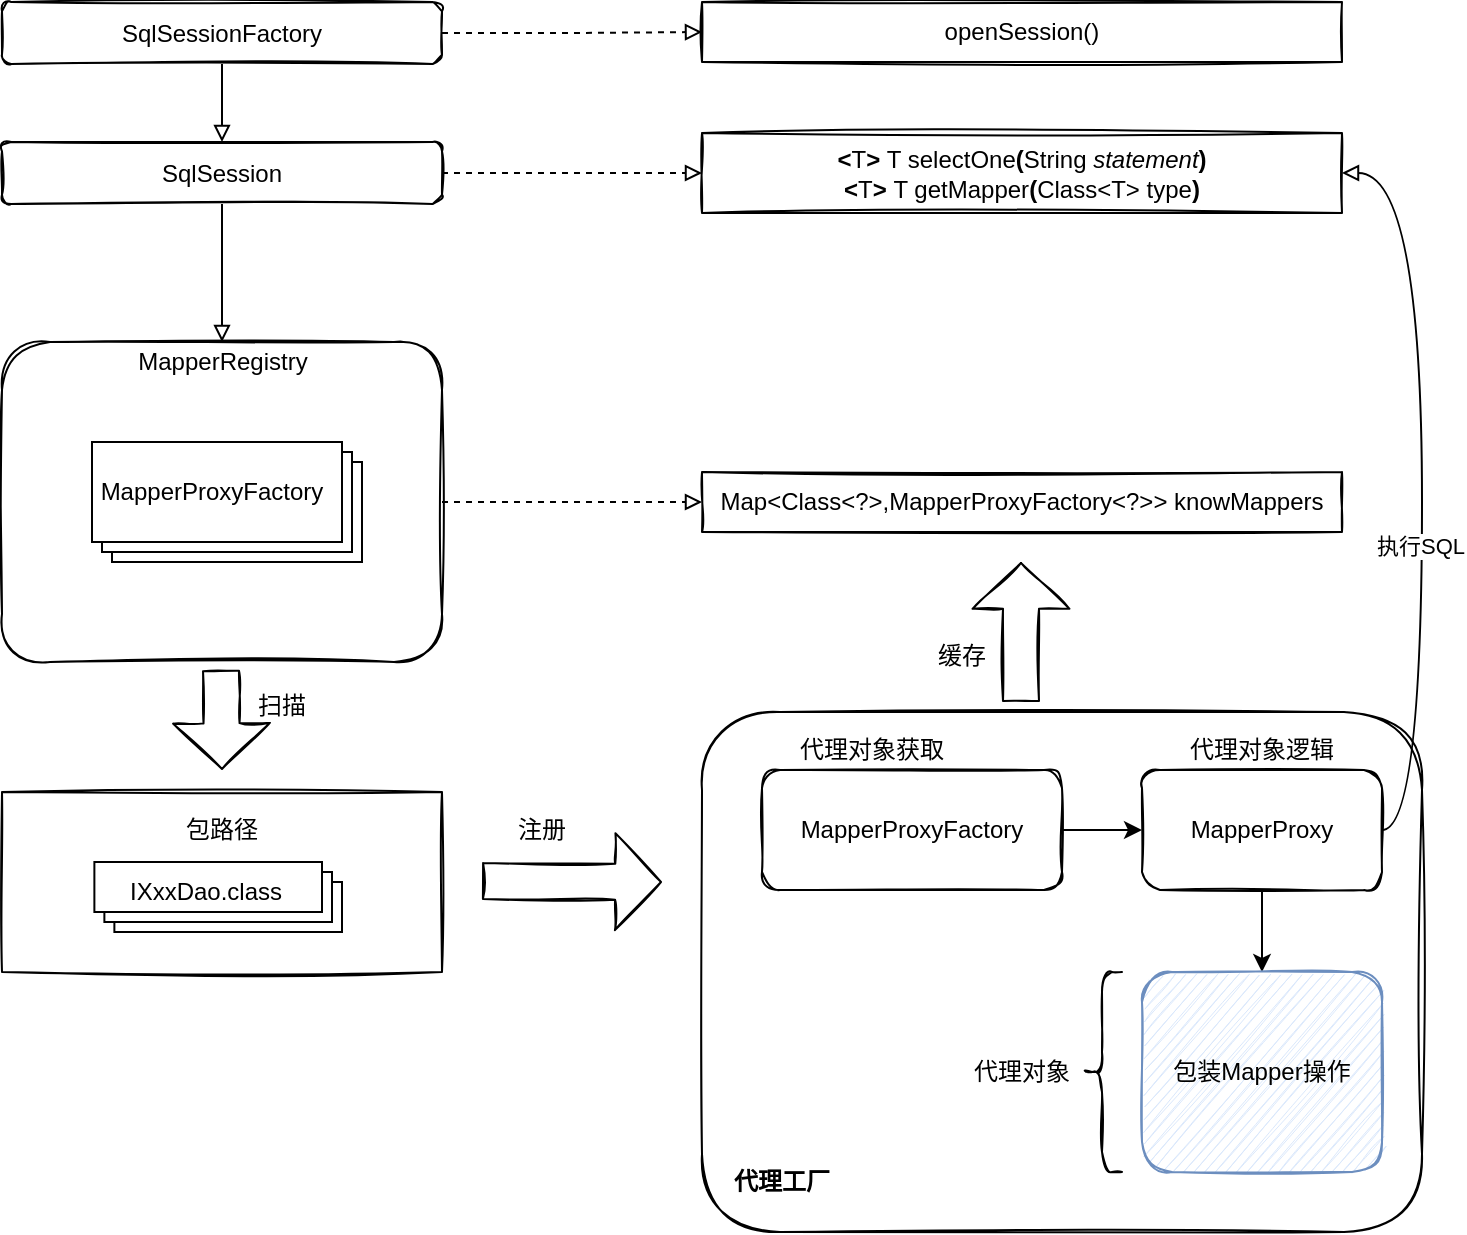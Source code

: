 <mxfile version="20.3.7" type="onedrive"><diagram id="3PK7U0TSE55ddEtCMTNl" name="第 1 页"><mxGraphModel grid="1" page="1" gridSize="10" guides="1" tooltips="1" connect="1" arrows="1" fold="1" pageScale="1" pageWidth="827" pageHeight="1169" math="0" shadow="0"><root><mxCell id="0"/><mxCell id="1" parent="0"/><mxCell id="h-3aezVjNvbqSYV0OlTt-13" value="" style="rounded=0;whiteSpace=wrap;html=1;labelBackgroundColor=#FFFFFF;sketch=1;fontFamily=Helvetica;fontSize=12;fontColor=#000000;" vertex="1" parent="1"><mxGeometry x="70" y="485" width="220" height="90" as="geometry"/></mxCell><mxCell id="1N0WAiXuBsguQcUEDBKV-8" value="" style="whiteSpace=wrap;html=1;fillColor=none;strokeColor=#000000;rounded=1;glass=0;sketch=1;fillStyle=dashed;" vertex="1" parent="1"><mxGeometry x="420" y="445" width="360" height="260" as="geometry"/></mxCell><mxCell id="1N0WAiXuBsguQcUEDBKV-6" value="" style="edgeStyle=orthogonalEdgeStyle;rounded=0;orthogonalLoop=1;jettySize=auto;html=1;" edge="1" parent="1" source="1N0WAiXuBsguQcUEDBKV-3" target="1N0WAiXuBsguQcUEDBKV-5"><mxGeometry relative="1" as="geometry"/></mxCell><mxCell id="jHXk1yUtUf_8N0QE0Qdb-1" style="edgeStyle=orthogonalEdgeStyle;rounded=0;orthogonalLoop=1;jettySize=auto;html=1;exitX=1;exitY=0.5;exitDx=0;exitDy=0;entryX=1;entryY=0.5;entryDx=0;entryDy=0;curved=1;endArrow=block;endFill=0;" edge="1" parent="1" source="1N0WAiXuBsguQcUEDBKV-3" target="h-3aezVjNvbqSYV0OlTt-5"><mxGeometry relative="1" as="geometry"/></mxCell><mxCell id="jHXk1yUtUf_8N0QE0Qdb-2" value="执行SQL" style="edgeLabel;html=1;align=center;verticalAlign=middle;resizable=0;points=[];" connectable="0" vertex="1" parent="jHXk1yUtUf_8N0QE0Qdb-1"><mxGeometry x="-0.166" y="1" relative="1" as="geometry"><mxPoint as="offset"/></mxGeometry></mxCell><mxCell id="1N0WAiXuBsguQcUEDBKV-3" value="MapperProxy" style="rounded=1;whiteSpace=wrap;html=1;glass=0;sketch=1;fillStyle=dashed;fillColor=none;strokeColor=#000000;" vertex="1" parent="1"><mxGeometry x="640" y="474" width="120" height="60" as="geometry"/></mxCell><mxCell id="1N0WAiXuBsguQcUEDBKV-7" style="edgeStyle=orthogonalEdgeStyle;rounded=0;orthogonalLoop=1;jettySize=auto;html=1;exitX=1;exitY=0.5;exitDx=0;exitDy=0;entryX=0;entryY=0.5;entryDx=0;entryDy=0;" edge="1" parent="1" source="1N0WAiXuBsguQcUEDBKV-4" target="1N0WAiXuBsguQcUEDBKV-3"><mxGeometry relative="1" as="geometry"/></mxCell><mxCell id="1N0WAiXuBsguQcUEDBKV-4" value="MapperProxyFactory" style="rounded=1;whiteSpace=wrap;html=1;glass=0;sketch=1;fillStyle=hachure;fillColor=none;strokeColor=#000000;" vertex="1" parent="1"><mxGeometry x="450" y="474" width="150" height="60" as="geometry"/></mxCell><mxCell id="1N0WAiXuBsguQcUEDBKV-5" value="包装Mapper操作" style="whiteSpace=wrap;html=1;fillColor=#dae8fc;strokeColor=#6c8ebf;rounded=1;glass=0;sketch=1;fillStyle=hachure;" vertex="1" parent="1"><mxGeometry x="640" y="575" width="120" height="100" as="geometry"/></mxCell><mxCell id="1N0WAiXuBsguQcUEDBKV-9" value="&lt;b&gt;代理工厂&lt;/b&gt;" style="text;html=1;strokeColor=none;fillColor=none;align=center;verticalAlign=middle;whiteSpace=wrap;rounded=0;glass=0;sketch=1;fillStyle=dashed;" vertex="1" parent="1"><mxGeometry x="430" y="665" width="60" height="30" as="geometry"/></mxCell><mxCell id="1N0WAiXuBsguQcUEDBKV-15" value="" style="shape=curlyBracket;whiteSpace=wrap;html=1;rounded=1;flipH=1;glass=0;sketch=1;fillStyle=dashed;strokeColor=#000000;fillColor=none;direction=west;" vertex="1" parent="1"><mxGeometry x="610" y="575" width="20" height="100" as="geometry"/></mxCell><mxCell id="1N0WAiXuBsguQcUEDBKV-17" value="代理对象" style="text;html=1;strokeColor=none;fillColor=none;align=center;verticalAlign=middle;whiteSpace=wrap;rounded=0;glass=0;sketch=1;fillStyle=dashed;" vertex="1" parent="1"><mxGeometry x="550" y="610" width="60" height="30" as="geometry"/></mxCell><mxCell id="1N0WAiXuBsguQcUEDBKV-25" value="代理对象逻辑" style="text;html=1;strokeColor=none;fillColor=none;align=center;verticalAlign=middle;whiteSpace=wrap;rounded=0;glass=0;sketch=1;fillStyle=dashed;" vertex="1" parent="1"><mxGeometry x="650" y="454" width="100" height="20" as="geometry"/></mxCell><mxCell id="UhgJ1itUK_jbI13nrd4l-2" value="代理对象获取" style="text;html=1;strokeColor=none;fillColor=none;align=center;verticalAlign=middle;whiteSpace=wrap;rounded=0;glass=0;sketch=1;fillStyle=dashed;" vertex="1" parent="1"><mxGeometry x="455" y="454" width="100" height="20" as="geometry"/></mxCell><mxCell id="UhgJ1itUK_jbI13nrd4l-6" value="" style="group;sketch=1;" connectable="0" vertex="1" parent="1"><mxGeometry x="70" y="260" width="220" height="160" as="geometry"/></mxCell><mxCell id="UhgJ1itUK_jbI13nrd4l-1" value="" style="rounded=1;whiteSpace=wrap;html=1;glass=0;sketch=1;fillStyle=hachure;fillColor=none;strokeColor=#000000;" vertex="1" parent="UhgJ1itUK_jbI13nrd4l-6"><mxGeometry width="220" height="160" as="geometry"/></mxCell><mxCell id="1N0WAiXuBsguQcUEDBKV-26" value="MapperRegistry" style="text;html=1;strokeColor=none;fillColor=none;align=center;verticalAlign=middle;whiteSpace=wrap;rounded=0;glass=0;sketch=1;fillStyle=dashed;" vertex="1" parent="UhgJ1itUK_jbI13nrd4l-6"><mxGeometry x="27.5" width="165" height="20" as="geometry"/></mxCell><mxCell id="UhgJ1itUK_jbI13nrd4l-19" value="" style="group" connectable="0" vertex="1" parent="UhgJ1itUK_jbI13nrd4l-6"><mxGeometry x="40" y="50" width="140" height="60" as="geometry"/></mxCell><mxCell id="UhgJ1itUK_jbI13nrd4l-20" value="" style="verticalLabelPosition=bottom;verticalAlign=top;html=1;shape=mxgraph.basic.layered_rect;dx=10;outlineConnect=0;" vertex="1" parent="UhgJ1itUK_jbI13nrd4l-19"><mxGeometry x="5" width="135" height="60" as="geometry"/></mxCell><mxCell id="UhgJ1itUK_jbI13nrd4l-21" value="MapperProxyFactory" style="text;html=1;strokeColor=none;fillColor=none;align=center;verticalAlign=middle;whiteSpace=wrap;rounded=0;glass=0;sketch=1;fillStyle=dashed;" vertex="1" parent="UhgJ1itUK_jbI13nrd4l-19"><mxGeometry y="15" width="130" height="20" as="geometry"/></mxCell><mxCell id="UhgJ1itUK_jbI13nrd4l-11" value="" style="group;sketch=1;" connectable="0" vertex="1" parent="1"><mxGeometry x="110" y="520" width="130" height="35" as="geometry"/></mxCell><mxCell id="UhgJ1itUK_jbI13nrd4l-9" value="" style="verticalLabelPosition=bottom;verticalAlign=top;html=1;shape=mxgraph.basic.layered_rect;dx=10;outlineConnect=0;" vertex="1" parent="UhgJ1itUK_jbI13nrd4l-11"><mxGeometry x="6.19" width="123.81" height="35" as="geometry"/></mxCell><mxCell id="UhgJ1itUK_jbI13nrd4l-10" value="IXxxDao.class" style="text;html=1;strokeColor=none;fillColor=none;align=center;verticalAlign=middle;whiteSpace=wrap;rounded=0;glass=0;sketch=1;fillStyle=dashed;" vertex="1" parent="UhgJ1itUK_jbI13nrd4l-11"><mxGeometry y="8.75" width="123.81" height="11.667" as="geometry"/></mxCell><mxCell id="UhgJ1itUK_jbI13nrd4l-30" value="" style="shape=flexArrow;endArrow=classic;html=1;rounded=0;curved=1;width=18;endSize=7.3;endWidth=29.414;sketch=1;" edge="1" parent="1"><mxGeometry width="50" height="50" relative="1" as="geometry"><mxPoint x="179.5" y="424" as="sourcePoint"/><mxPoint x="180" y="474" as="targetPoint"/></mxGeometry></mxCell><mxCell id="h-3aezVjNvbqSYV0OlTt-2" style="edgeStyle=orthogonalEdgeStyle;rounded=0;orthogonalLoop=1;jettySize=auto;html=1;exitX=0.5;exitY=1;exitDx=0;exitDy=0;entryX=0.5;entryY=0;entryDx=0;entryDy=0;endArrow=block;endFill=0;" edge="1" parent="1" source="UhgJ1itUK_jbI13nrd4l-43" target="1N0WAiXuBsguQcUEDBKV-26"><mxGeometry relative="1" as="geometry"/></mxCell><mxCell id="h-3aezVjNvbqSYV0OlTt-8" style="edgeStyle=orthogonalEdgeStyle;rounded=0;orthogonalLoop=1;jettySize=auto;html=1;exitX=1;exitY=0.5;exitDx=0;exitDy=0;entryX=0;entryY=0.5;entryDx=0;entryDy=0;fontFamily=Helvetica;fontSize=12;fontColor=#000000;endArrow=block;endFill=0;dashed=1;" edge="1" parent="1" source="UhgJ1itUK_jbI13nrd4l-43" target="h-3aezVjNvbqSYV0OlTt-5"><mxGeometry relative="1" as="geometry"/></mxCell><mxCell id="UhgJ1itUK_jbI13nrd4l-43" value="SqlSession" style="rounded=1;whiteSpace=wrap;html=1;glass=0;sketch=1;fillStyle=hachure;fillColor=none;strokeColor=#000000;" vertex="1" parent="1"><mxGeometry x="70" y="160" width="220" height="31" as="geometry"/></mxCell><mxCell id="UhgJ1itUK_jbI13nrd4l-50" style="edgeStyle=orthogonalEdgeStyle;curved=1;rounded=0;orthogonalLoop=1;jettySize=auto;html=1;exitX=0.5;exitY=1;exitDx=0;exitDy=0;entryX=0.5;entryY=0;entryDx=0;entryDy=0;endArrow=block;endFill=0;" edge="1" parent="1" source="UhgJ1itUK_jbI13nrd4l-45" target="UhgJ1itUK_jbI13nrd4l-43"><mxGeometry relative="1" as="geometry"/></mxCell><mxCell id="h-3aezVjNvbqSYV0OlTt-9" style="edgeStyle=orthogonalEdgeStyle;rounded=0;orthogonalLoop=1;jettySize=auto;html=1;exitX=1;exitY=0.5;exitDx=0;exitDy=0;entryX=0;entryY=0.5;entryDx=0;entryDy=0;fontFamily=Helvetica;fontSize=12;fontColor=#000000;endArrow=block;endFill=0;dashed=1;" edge="1" parent="1" source="UhgJ1itUK_jbI13nrd4l-45" target="h-3aezVjNvbqSYV0OlTt-4"><mxGeometry relative="1" as="geometry"/></mxCell><mxCell id="UhgJ1itUK_jbI13nrd4l-45" value="SqlSessionFactory" style="rounded=1;whiteSpace=wrap;html=1;glass=0;sketch=1;fillStyle=hachure;fillColor=none;strokeColor=#000000;" vertex="1" parent="1"><mxGeometry x="70" y="90" width="220" height="31" as="geometry"/></mxCell><mxCell id="h-3aezVjNvbqSYV0OlTt-4" value="openSession()" style="rounded=0;whiteSpace=wrap;html=1;sketch=1;" vertex="1" parent="1"><mxGeometry x="420" y="90" width="320" height="30" as="geometry"/></mxCell><mxCell id="h-3aezVjNvbqSYV0OlTt-5" value="&lt;pre&gt;&lt;span style=&quot;background-color: rgb(255, 255, 255);&quot;&gt;&lt;font style=&quot;font-size: 12px;&quot; face=&quot;Helvetica&quot;&gt;&lt;span style=&quot;font-weight: bold;&quot;&gt;&amp;lt;&lt;/span&gt;T&lt;span style=&quot;font-weight: bold;&quot;&gt;&amp;gt; &lt;/span&gt;T selectOne&lt;span style=&quot;font-weight: bold;&quot;&gt;(&lt;/span&gt;String &lt;span style=&quot;font-style: italic;&quot;&gt;statement&lt;/span&gt;&lt;span style=&quot;font-weight: bold;&quot;&gt;)&lt;br&gt;&lt;/span&gt;&lt;/font&gt;&lt;/span&gt;&lt;span style=&quot;background-color: rgb(255, 255, 255);&quot;&gt;&lt;font style=&quot;font-size: 12px;&quot; face=&quot;Helvetica&quot;&gt;&lt;span style=&quot;font-weight: bold;&quot;&gt;&amp;lt;&lt;/span&gt;T&lt;span style=&quot;font-weight: bold;&quot;&gt;&amp;gt; &lt;/span&gt;T getMapper&lt;span style=&quot;font-weight: bold;&quot;&gt;(&lt;/span&gt;Class&amp;lt;T&amp;gt; type&lt;span style=&quot;font-weight: bold;&quot;&gt;)&lt;/span&gt;&lt;/font&gt;&lt;/span&gt;&lt;span style=&quot;background-color: rgb(255, 255, 255);&quot;&gt;&lt;font style=&quot;font-size: 12px;&quot; face=&quot;Helvetica&quot;&gt;&lt;span style=&quot;font-weight: bold;&quot;&gt;&lt;/span&gt;&lt;/font&gt;&lt;/span&gt;&lt;/pre&gt;" style="rounded=0;whiteSpace=wrap;html=1;sketch=1;" vertex="1" parent="1"><mxGeometry x="420" y="155.5" width="320" height="40" as="geometry"/></mxCell><mxCell id="h-3aezVjNvbqSYV0OlTt-11" value="Map&amp;lt;Class&amp;lt;?&amp;gt;,MapperProxyFactory&amp;lt;?&amp;gt;&amp;gt; knowMappers" style="rounded=0;whiteSpace=wrap;html=1;sketch=1;" vertex="1" parent="1"><mxGeometry x="420" y="325" width="320" height="30" as="geometry"/></mxCell><mxCell id="h-3aezVjNvbqSYV0OlTt-12" style="edgeStyle=orthogonalEdgeStyle;rounded=0;orthogonalLoop=1;jettySize=auto;html=1;exitX=1;exitY=0.5;exitDx=0;exitDy=0;entryX=0;entryY=0.5;entryDx=0;entryDy=0;dashed=1;fontFamily=Helvetica;fontSize=12;fontColor=#000000;endArrow=block;endFill=0;" edge="1" parent="1" source="UhgJ1itUK_jbI13nrd4l-1" target="h-3aezVjNvbqSYV0OlTt-11"><mxGeometry relative="1" as="geometry"/></mxCell><mxCell id="h-3aezVjNvbqSYV0OlTt-20" value="扫描" style="text;html=1;strokeColor=none;fillColor=none;align=center;verticalAlign=middle;whiteSpace=wrap;rounded=0;labelBackgroundColor=#FFFFFF;sketch=1;fontFamily=Helvetica;fontSize=12;fontColor=#000000;" vertex="1" parent="1"><mxGeometry x="190" y="429" width="40" height="25" as="geometry"/></mxCell><mxCell id="h-3aezVjNvbqSYV0OlTt-25" value="包路径" style="text;html=1;strokeColor=none;fillColor=none;align=center;verticalAlign=middle;whiteSpace=wrap;rounded=0;labelBackgroundColor=#FFFFFF;sketch=1;fontFamily=Helvetica;fontSize=12;fontColor=#000000;" vertex="1" parent="1"><mxGeometry x="150" y="491.5" width="60" height="25" as="geometry"/></mxCell><mxCell id="h-3aezVjNvbqSYV0OlTt-38" value="" style="shape=flexArrow;endArrow=classic;html=1;rounded=0;curved=1;width=18;endSize=7.3;endWidth=29.414;sketch=1;" edge="1" parent="1"><mxGeometry width="50" height="50" relative="1" as="geometry"><mxPoint x="310" y="529.5" as="sourcePoint"/><mxPoint x="400" y="530" as="targetPoint"/></mxGeometry></mxCell><mxCell id="h-3aezVjNvbqSYV0OlTt-41" value="注册" style="text;html=1;strokeColor=none;fillColor=none;align=center;verticalAlign=middle;whiteSpace=wrap;rounded=0;labelBackgroundColor=#FFFFFF;sketch=1;fontFamily=Helvetica;fontSize=12;fontColor=#000000;" vertex="1" parent="1"><mxGeometry x="320" y="491.5" width="40" height="25" as="geometry"/></mxCell><mxCell id="h-3aezVjNvbqSYV0OlTt-42" value="" style="shape=flexArrow;endArrow=classic;html=1;rounded=0;curved=1;width=18;endSize=7.3;endWidth=29.414;sketch=1;" edge="1" parent="1"><mxGeometry width="50" height="50" relative="1" as="geometry"><mxPoint x="579.5" y="440" as="sourcePoint"/><mxPoint x="579.5" y="370" as="targetPoint"/></mxGeometry></mxCell><mxCell id="h-3aezVjNvbqSYV0OlTt-43" value="缓存" style="text;html=1;strokeColor=none;fillColor=none;align=center;verticalAlign=middle;whiteSpace=wrap;rounded=0;labelBackgroundColor=#FFFFFF;sketch=1;fontFamily=Helvetica;fontSize=12;fontColor=#000000;" vertex="1" parent="1"><mxGeometry x="530" y="404" width="40" height="25" as="geometry"/></mxCell></root></mxGraphModel></diagram></mxfile>